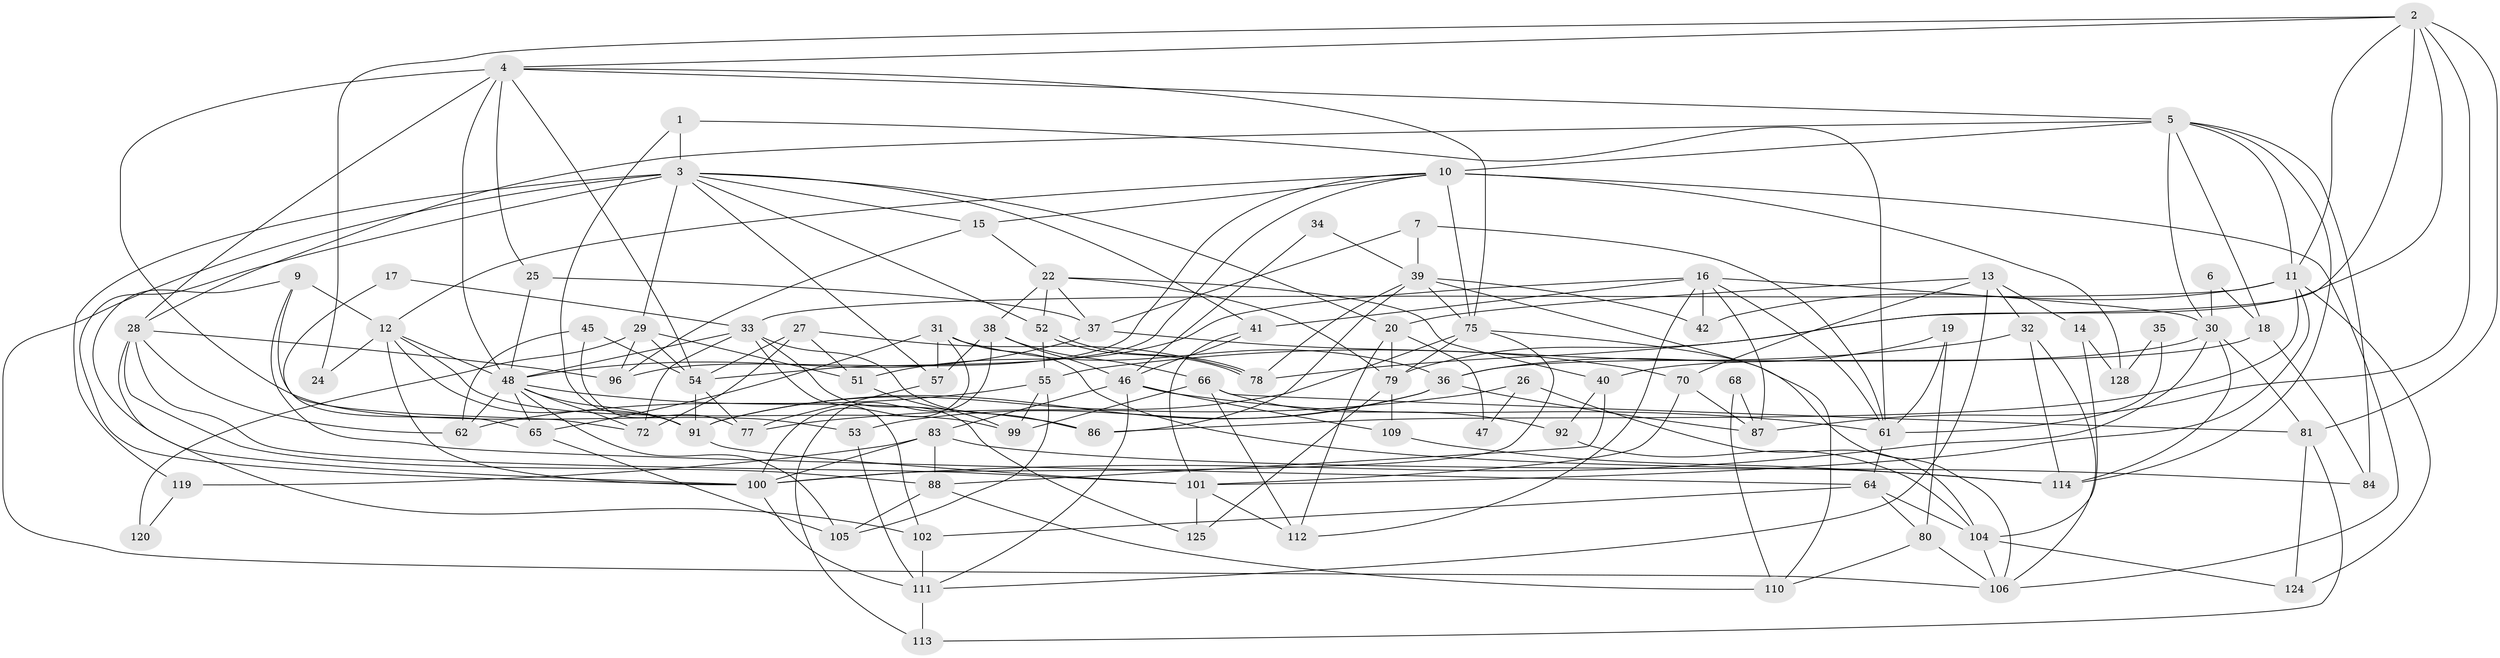 // original degree distribution, {3: 0.265625, 4: 0.328125, 6: 0.09375, 2: 0.109375, 5: 0.1640625, 8: 0.015625, 7: 0.0234375}
// Generated by graph-tools (version 1.1) at 2025/18/03/04/25 18:18:31]
// undirected, 89 vertices, 211 edges
graph export_dot {
graph [start="1"]
  node [color=gray90,style=filled];
  1;
  2 [super="+8"];
  3 [super="+49+21"];
  4 [super="+50"];
  5 [super="+58+121"];
  6;
  7;
  9;
  10 [super="+85"];
  11 [super="+73+122"];
  12 [super="+60"];
  13 [super="+23"];
  14;
  15 [super="+43"];
  16 [super="+71+127"];
  17;
  18;
  19;
  20;
  22 [super="+117"];
  24;
  25;
  26;
  27;
  28 [super="+67"];
  29 [super="+108"];
  30 [super="+94+59"];
  31 [super="+44"];
  32;
  33 [super="+69+74"];
  34;
  35;
  36 [super="+82"];
  37;
  38;
  39 [super="+90+56+98"];
  40;
  41;
  42;
  45;
  46 [super="+116"];
  47;
  48 [super="+63"];
  51 [super="+76"];
  52;
  53;
  54 [super="+97"];
  55;
  57;
  61 [super="+103"];
  62;
  64;
  65;
  66;
  68;
  70;
  72;
  75 [super="+93"];
  77;
  78;
  79 [super="+107"];
  80;
  81;
  83;
  84;
  86;
  87;
  88;
  91 [super="+95"];
  92;
  96;
  99;
  100;
  101 [super="+126"];
  102;
  104 [super="+123"];
  105;
  106;
  109;
  110;
  111;
  112;
  113;
  114;
  119;
  120;
  124;
  125;
  128;
  1 -- 61;
  1 -- 3;
  1 -- 91;
  2 -- 78;
  2 -- 4;
  2 -- 11;
  2 -- 81;
  2 -- 87;
  2 -- 24;
  2 -- 79;
  3 -- 52;
  3 -- 106;
  3 -- 119;
  3 -- 20;
  3 -- 100;
  3 -- 57;
  3 -- 41;
  3 -- 15;
  3 -- 29;
  4 -- 48;
  4 -- 53;
  4 -- 54;
  4 -- 25;
  4 -- 5;
  4 -- 75;
  4 -- 28;
  5 -- 18;
  5 -- 114;
  5 -- 11;
  5 -- 10 [weight=2];
  5 -- 84;
  5 -- 30;
  5 -- 28;
  6 -- 18;
  6 -- 30;
  7 -- 37;
  7 -- 61;
  7 -- 39;
  9 -- 64;
  9 -- 100;
  9 -- 72;
  9 -- 12;
  10 -- 54;
  10 -- 12;
  10 -- 106;
  10 -- 96;
  10 -- 128;
  10 -- 15;
  10 -- 75;
  11 -- 101;
  11 -- 86;
  11 -- 42;
  11 -- 124;
  11 -- 33;
  12 -- 100;
  12 -- 48;
  12 -- 99;
  12 -- 24;
  12 -- 91;
  13 -- 20;
  13 -- 14;
  13 -- 32;
  13 -- 70;
  13 -- 111;
  14 -- 128;
  14 -- 104;
  15 -- 22;
  15 -- 96;
  16 -- 112;
  16 -- 41;
  16 -- 42;
  16 -- 51;
  16 -- 87;
  16 -- 61;
  16 -- 30;
  17 -- 65;
  17 -- 33;
  18 -- 84;
  18 -- 40;
  19 -- 80;
  19 -- 36;
  19 -- 61;
  20 -- 112;
  20 -- 79;
  20 -- 47;
  22 -- 40;
  22 -- 38;
  22 -- 79;
  22 -- 52;
  22 -- 37;
  25 -- 48;
  25 -- 37;
  26 -- 104;
  26 -- 77;
  26 -- 47;
  27 -- 54;
  27 -- 72;
  27 -- 78;
  27 -- 51;
  28 -- 96;
  28 -- 88;
  28 -- 101;
  28 -- 102;
  28 -- 62;
  29 -- 54;
  29 -- 120 [weight=2];
  29 -- 96;
  29 -- 51;
  30 -- 81;
  30 -- 114;
  30 -- 100;
  30 -- 36;
  31 -- 100;
  31 -- 57;
  31 -- 65;
  31 -- 114;
  31 -- 36;
  32 -- 114;
  32 -- 106;
  32 -- 55;
  33 -- 125;
  33 -- 102;
  33 -- 72;
  33 -- 48;
  33 -- 86;
  34 -- 39;
  34 -- 46;
  35 -- 128;
  35 -- 61;
  36 -- 53;
  36 -- 87 [weight=2];
  36 -- 91;
  37 -- 48;
  37 -- 70;
  38 -- 46;
  38 -- 113;
  38 -- 57;
  38 -- 66;
  39 -- 110;
  39 -- 42 [weight=2];
  39 -- 86;
  39 -- 75;
  39 -- 78;
  40 -- 88;
  40 -- 92;
  41 -- 101;
  41 -- 46;
  45 -- 62;
  45 -- 77;
  45 -- 54;
  46 -- 111;
  46 -- 83;
  46 -- 61;
  46 -- 109;
  48 -- 105;
  48 -- 62;
  48 -- 65;
  48 -- 86;
  48 -- 72;
  48 -- 91;
  51 -- 99;
  52 -- 55;
  52 -- 78;
  52 -- 78;
  53 -- 111;
  54 -- 77;
  54 -- 91;
  55 -- 62;
  55 -- 99;
  55 -- 105;
  57 -- 77;
  61 -- 64;
  64 -- 102;
  64 -- 80;
  64 -- 104;
  65 -- 105;
  66 -- 99;
  66 -- 81;
  66 -- 92;
  66 -- 112;
  68 -- 87;
  68 -- 110;
  70 -- 87;
  70 -- 101;
  75 -- 100;
  75 -- 91;
  75 -- 106;
  75 -- 79;
  79 -- 109;
  79 -- 125;
  80 -- 106;
  80 -- 110;
  81 -- 113;
  81 -- 124;
  83 -- 100;
  83 -- 88;
  83 -- 84;
  83 -- 119;
  88 -- 105;
  88 -- 110;
  91 -- 101;
  92 -- 104;
  100 -- 111;
  101 -- 112;
  101 -- 125;
  102 -- 111;
  104 -- 124;
  104 -- 106;
  109 -- 114;
  111 -- 113;
  119 -- 120;
}
